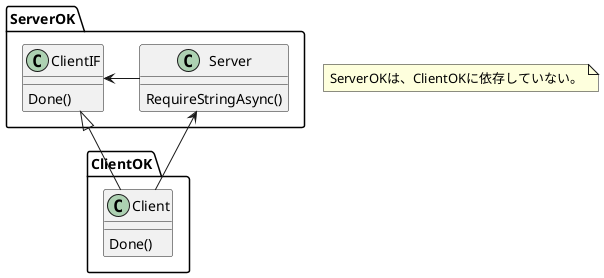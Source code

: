 @startuml

package ServerOK {
    class Server {
        RequireStringAsync()
    }
    class ClientIF {
        Done()
    }
}

package ClientOK{
    class Client {
        Done()
    }
}

Server -left-> ClientIF
ClientIF <|-- Client
Client --> Server

note as N
ServerOKは、ClientOKに依存していない。
end note

@enduml


